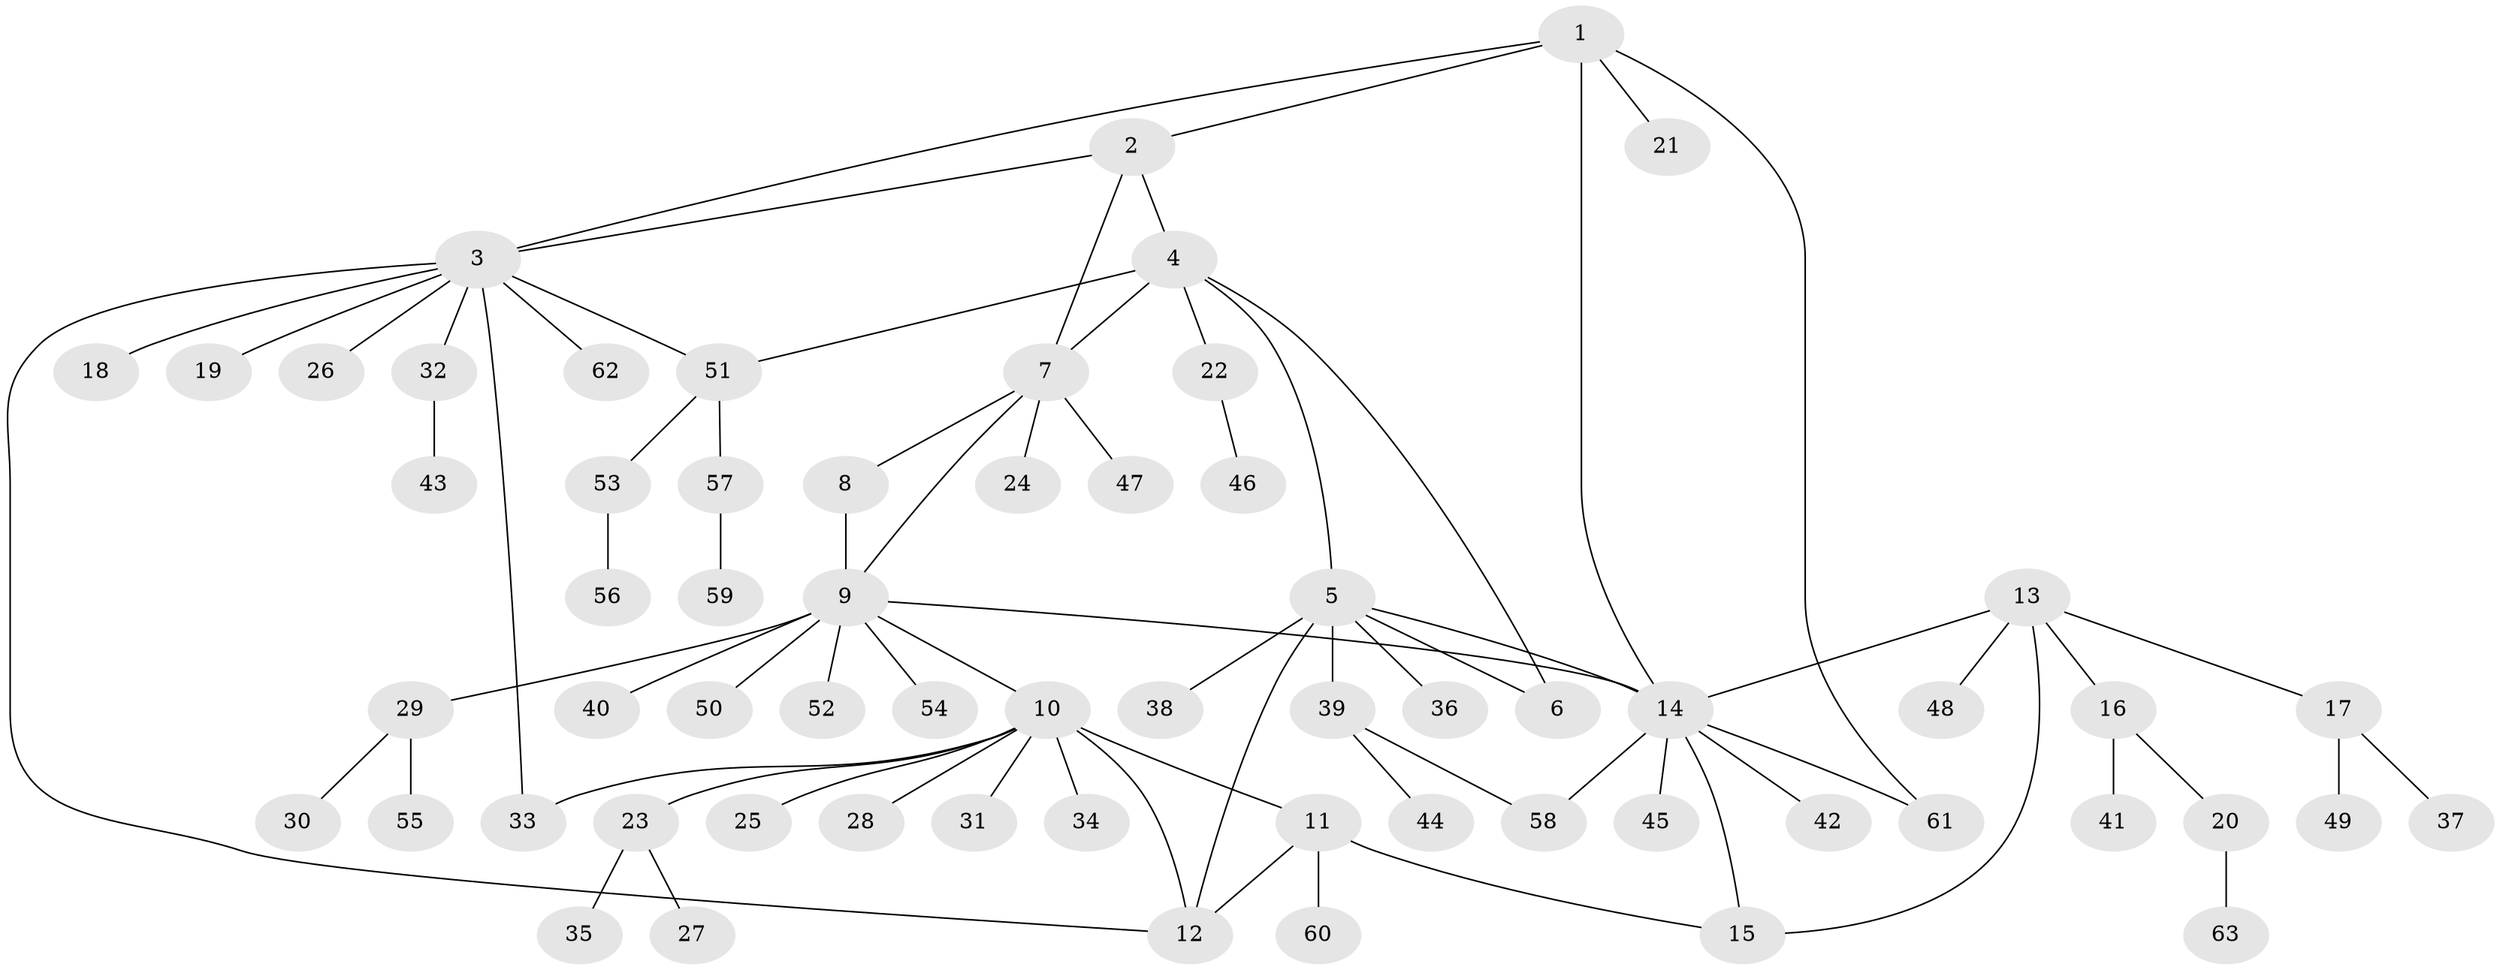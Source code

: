 // coarse degree distribution, {4: 0.06818181818181818, 9: 0.022727272727272728, 5: 0.11363636363636363, 2: 0.13636363636363635, 8: 0.022727272727272728, 7: 0.045454545454545456, 3: 0.022727272727272728, 1: 0.5681818181818182}
// Generated by graph-tools (version 1.1) at 2025/24/03/03/25 07:24:12]
// undirected, 63 vertices, 77 edges
graph export_dot {
graph [start="1"]
  node [color=gray90,style=filled];
  1;
  2;
  3;
  4;
  5;
  6;
  7;
  8;
  9;
  10;
  11;
  12;
  13;
  14;
  15;
  16;
  17;
  18;
  19;
  20;
  21;
  22;
  23;
  24;
  25;
  26;
  27;
  28;
  29;
  30;
  31;
  32;
  33;
  34;
  35;
  36;
  37;
  38;
  39;
  40;
  41;
  42;
  43;
  44;
  45;
  46;
  47;
  48;
  49;
  50;
  51;
  52;
  53;
  54;
  55;
  56;
  57;
  58;
  59;
  60;
  61;
  62;
  63;
  1 -- 2;
  1 -- 3;
  1 -- 14;
  1 -- 21;
  1 -- 61;
  2 -- 3;
  2 -- 4;
  2 -- 7;
  3 -- 12;
  3 -- 18;
  3 -- 19;
  3 -- 26;
  3 -- 32;
  3 -- 33;
  3 -- 51;
  3 -- 62;
  4 -- 5;
  4 -- 6;
  4 -- 7;
  4 -- 22;
  4 -- 51;
  5 -- 6;
  5 -- 12;
  5 -- 14;
  5 -- 36;
  5 -- 38;
  5 -- 39;
  7 -- 8;
  7 -- 9;
  7 -- 24;
  7 -- 47;
  8 -- 9;
  9 -- 10;
  9 -- 14;
  9 -- 29;
  9 -- 40;
  9 -- 50;
  9 -- 52;
  9 -- 54;
  10 -- 11;
  10 -- 12;
  10 -- 23;
  10 -- 25;
  10 -- 28;
  10 -- 31;
  10 -- 33;
  10 -- 34;
  11 -- 12;
  11 -- 15;
  11 -- 60;
  13 -- 14;
  13 -- 15;
  13 -- 16;
  13 -- 17;
  13 -- 48;
  14 -- 15;
  14 -- 42;
  14 -- 45;
  14 -- 58;
  14 -- 61;
  16 -- 20;
  16 -- 41;
  17 -- 37;
  17 -- 49;
  20 -- 63;
  22 -- 46;
  23 -- 27;
  23 -- 35;
  29 -- 30;
  29 -- 55;
  32 -- 43;
  39 -- 44;
  39 -- 58;
  51 -- 53;
  51 -- 57;
  53 -- 56;
  57 -- 59;
}
